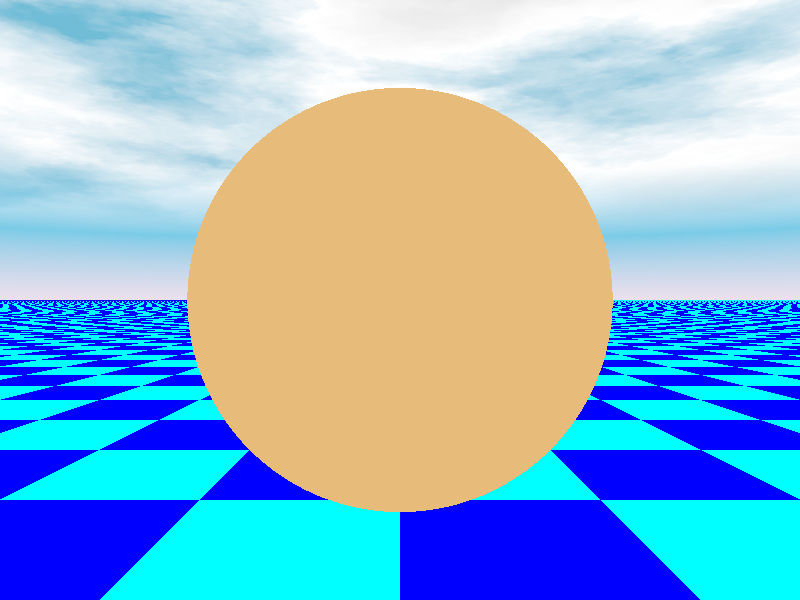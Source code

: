 // 5_camera1.pov
#include "colors.inc"
#include "skies.inc"        
           
           
sky_sphere {
  S_Cloud2
}     

camera{ 
  location <0.0, 0.0, -3.0> 
  look_at  <0.0, 0.0, 0.0>
} 

light_source { 
  <0.0,3.0,-3.0> 
  color rgb <1.0, 1.0, 1.0>
} 

plane {
  y, -1.0
  pigment {checker Blue,Cyan}    
}
  
sphere {
  <0,0,0>, 1
  pigment { Gold }
  finish {
    ambient 0.1
    diffuse 0.1
    specular 0.5
    roughness 0.001
    reflection {
      0.75
    }
  }
}